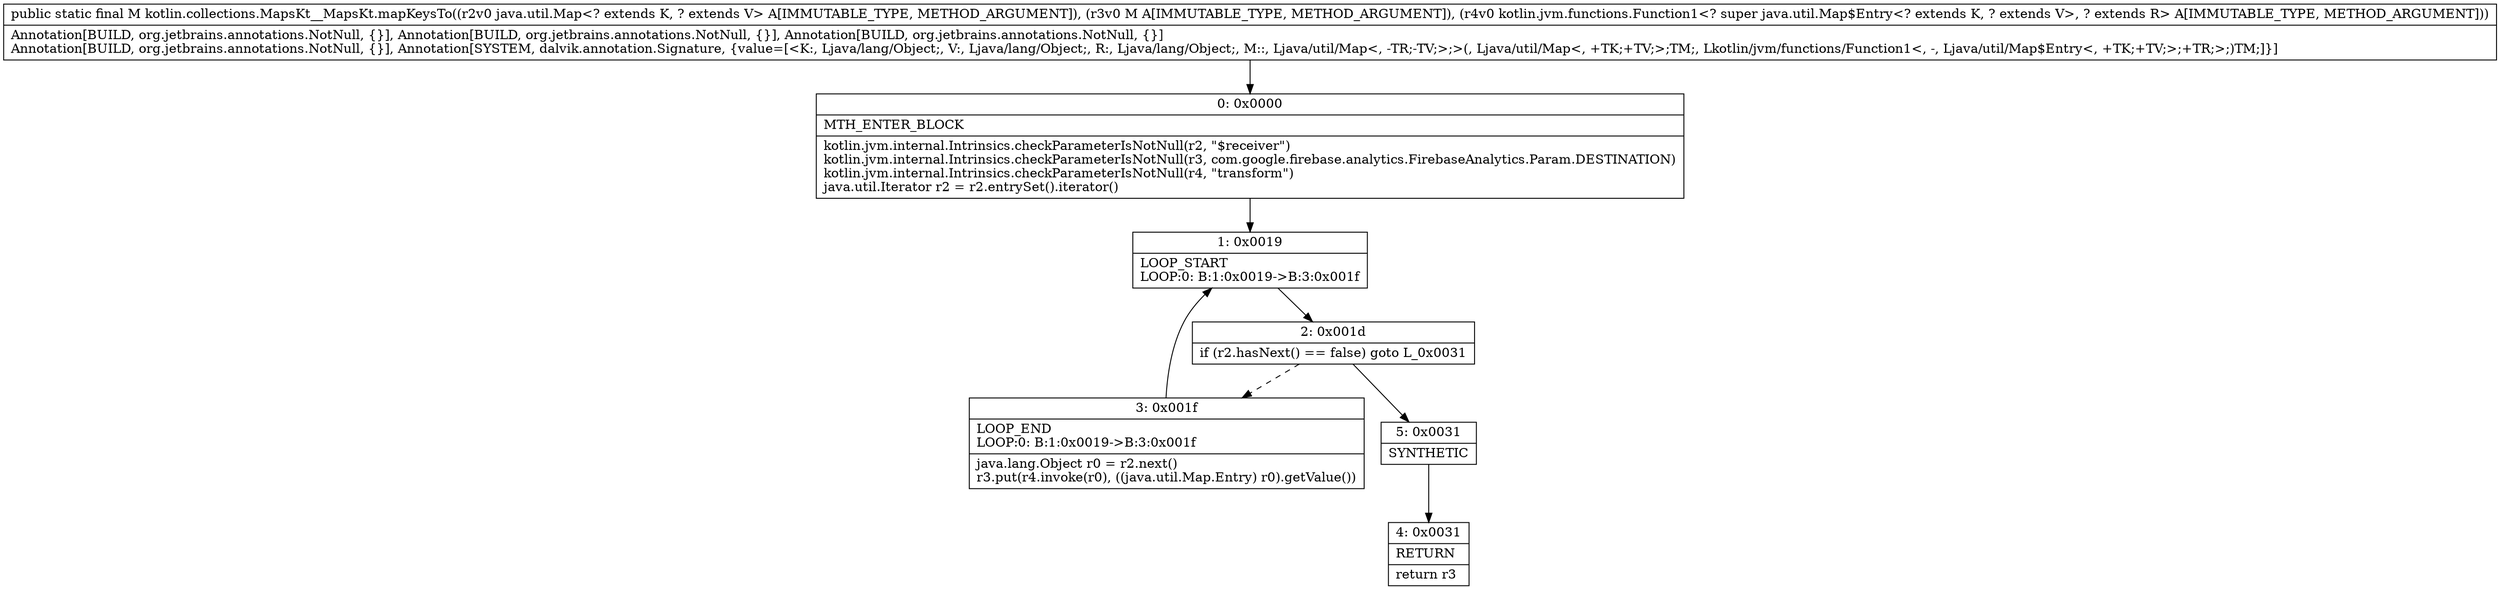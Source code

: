 digraph "CFG forkotlin.collections.MapsKt__MapsKt.mapKeysTo(Ljava\/util\/Map;Ljava\/util\/Map;Lkotlin\/jvm\/functions\/Function1;)Ljava\/util\/Map;" {
Node_0 [shape=record,label="{0\:\ 0x0000|MTH_ENTER_BLOCK\l|kotlin.jvm.internal.Intrinsics.checkParameterIsNotNull(r2, \"$receiver\")\lkotlin.jvm.internal.Intrinsics.checkParameterIsNotNull(r3, com.google.firebase.analytics.FirebaseAnalytics.Param.DESTINATION)\lkotlin.jvm.internal.Intrinsics.checkParameterIsNotNull(r4, \"transform\")\ljava.util.Iterator r2 = r2.entrySet().iterator()\l}"];
Node_1 [shape=record,label="{1\:\ 0x0019|LOOP_START\lLOOP:0: B:1:0x0019\-\>B:3:0x001f\l}"];
Node_2 [shape=record,label="{2\:\ 0x001d|if (r2.hasNext() == false) goto L_0x0031\l}"];
Node_3 [shape=record,label="{3\:\ 0x001f|LOOP_END\lLOOP:0: B:1:0x0019\-\>B:3:0x001f\l|java.lang.Object r0 = r2.next()\lr3.put(r4.invoke(r0), ((java.util.Map.Entry) r0).getValue())\l}"];
Node_4 [shape=record,label="{4\:\ 0x0031|RETURN\l|return r3\l}"];
Node_5 [shape=record,label="{5\:\ 0x0031|SYNTHETIC\l}"];
MethodNode[shape=record,label="{public static final M kotlin.collections.MapsKt__MapsKt.mapKeysTo((r2v0 java.util.Map\<? extends K, ? extends V\> A[IMMUTABLE_TYPE, METHOD_ARGUMENT]), (r3v0 M A[IMMUTABLE_TYPE, METHOD_ARGUMENT]), (r4v0 kotlin.jvm.functions.Function1\<? super java.util.Map$Entry\<? extends K, ? extends V\>, ? extends R\> A[IMMUTABLE_TYPE, METHOD_ARGUMENT]))  | Annotation[BUILD, org.jetbrains.annotations.NotNull, \{\}], Annotation[BUILD, org.jetbrains.annotations.NotNull, \{\}], Annotation[BUILD, org.jetbrains.annotations.NotNull, \{\}]\lAnnotation[BUILD, org.jetbrains.annotations.NotNull, \{\}], Annotation[SYSTEM, dalvik.annotation.Signature, \{value=[\<K:, Ljava\/lang\/Object;, V:, Ljava\/lang\/Object;, R:, Ljava\/lang\/Object;, M::, Ljava\/util\/Map\<, \-TR;\-TV;\>;\>(, Ljava\/util\/Map\<, +TK;+TV;\>;TM;, Lkotlin\/jvm\/functions\/Function1\<, \-, Ljava\/util\/Map$Entry\<, +TK;+TV;\>;+TR;\>;)TM;]\}]\l}"];
MethodNode -> Node_0;
Node_0 -> Node_1;
Node_1 -> Node_2;
Node_2 -> Node_3[style=dashed];
Node_2 -> Node_5;
Node_3 -> Node_1;
Node_5 -> Node_4;
}


